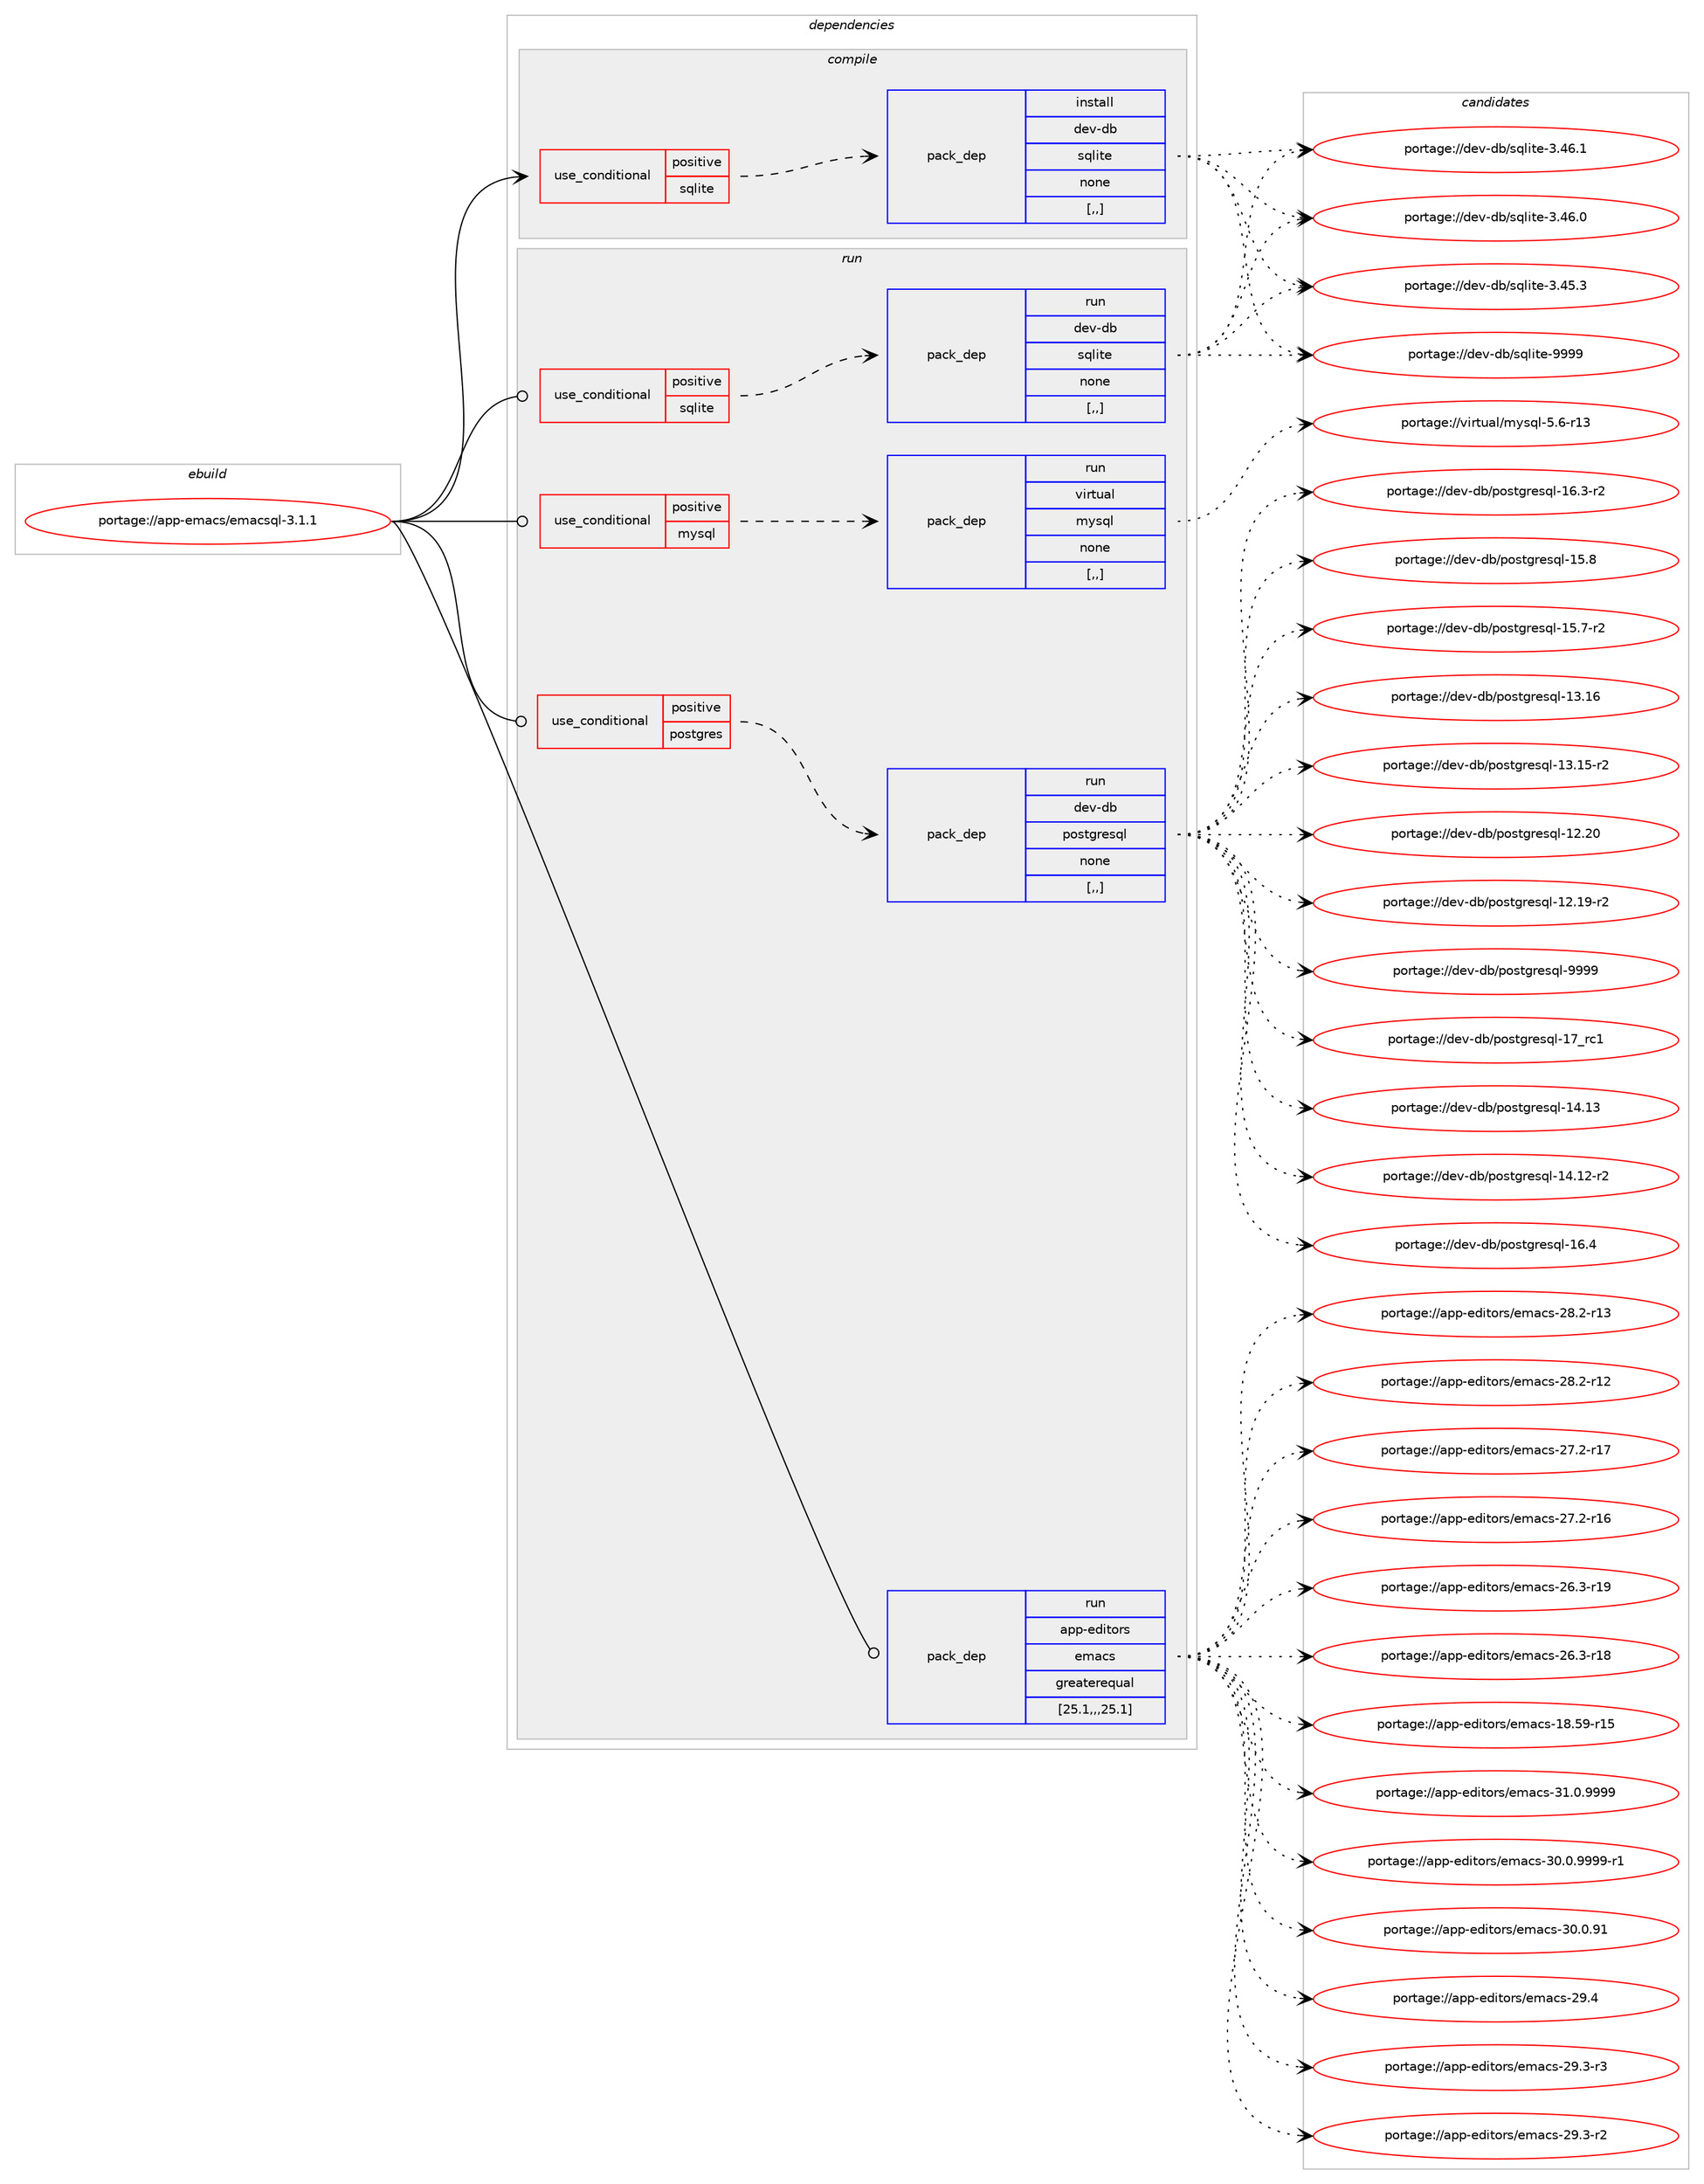 digraph prolog {

# *************
# Graph options
# *************

newrank=true;
concentrate=true;
compound=true;
graph [rankdir=LR,fontname=Helvetica,fontsize=10,ranksep=1.5];#, ranksep=2.5, nodesep=0.2];
edge  [arrowhead=vee];
node  [fontname=Helvetica,fontsize=10];

# **********
# The ebuild
# **********

subgraph cluster_leftcol {
color=gray;
label=<<i>ebuild</i>>;
id [label="portage://app-emacs/emacsql-3.1.1", color=red, width=4, href="../app-emacs/emacsql-3.1.1.svg"];
}

# ****************
# The dependencies
# ****************

subgraph cluster_midcol {
color=gray;
label=<<i>dependencies</i>>;
subgraph cluster_compile {
fillcolor="#eeeeee";
style=filled;
label=<<i>compile</i>>;
subgraph cond136105 {
dependency516468 [label=<<TABLE BORDER="0" CELLBORDER="1" CELLSPACING="0" CELLPADDING="4"><TR><TD ROWSPAN="3" CELLPADDING="10">use_conditional</TD></TR><TR><TD>positive</TD></TR><TR><TD>sqlite</TD></TR></TABLE>>, shape=none, color=red];
subgraph pack376613 {
dependency516469 [label=<<TABLE BORDER="0" CELLBORDER="1" CELLSPACING="0" CELLPADDING="4" WIDTH="220"><TR><TD ROWSPAN="6" CELLPADDING="30">pack_dep</TD></TR><TR><TD WIDTH="110">install</TD></TR><TR><TD>dev-db</TD></TR><TR><TD>sqlite</TD></TR><TR><TD>none</TD></TR><TR><TD>[,,]</TD></TR></TABLE>>, shape=none, color=blue];
}
dependency516468:e -> dependency516469:w [weight=20,style="dashed",arrowhead="vee"];
}
id:e -> dependency516468:w [weight=20,style="solid",arrowhead="vee"];
}
subgraph cluster_compileandrun {
fillcolor="#eeeeee";
style=filled;
label=<<i>compile and run</i>>;
}
subgraph cluster_run {
fillcolor="#eeeeee";
style=filled;
label=<<i>run</i>>;
subgraph cond136106 {
dependency516470 [label=<<TABLE BORDER="0" CELLBORDER="1" CELLSPACING="0" CELLPADDING="4"><TR><TD ROWSPAN="3" CELLPADDING="10">use_conditional</TD></TR><TR><TD>positive</TD></TR><TR><TD>mysql</TD></TR></TABLE>>, shape=none, color=red];
subgraph pack376614 {
dependency516471 [label=<<TABLE BORDER="0" CELLBORDER="1" CELLSPACING="0" CELLPADDING="4" WIDTH="220"><TR><TD ROWSPAN="6" CELLPADDING="30">pack_dep</TD></TR><TR><TD WIDTH="110">run</TD></TR><TR><TD>virtual</TD></TR><TR><TD>mysql</TD></TR><TR><TD>none</TD></TR><TR><TD>[,,]</TD></TR></TABLE>>, shape=none, color=blue];
}
dependency516470:e -> dependency516471:w [weight=20,style="dashed",arrowhead="vee"];
}
id:e -> dependency516470:w [weight=20,style="solid",arrowhead="odot"];
subgraph cond136107 {
dependency516472 [label=<<TABLE BORDER="0" CELLBORDER="1" CELLSPACING="0" CELLPADDING="4"><TR><TD ROWSPAN="3" CELLPADDING="10">use_conditional</TD></TR><TR><TD>positive</TD></TR><TR><TD>postgres</TD></TR></TABLE>>, shape=none, color=red];
subgraph pack376615 {
dependency516473 [label=<<TABLE BORDER="0" CELLBORDER="1" CELLSPACING="0" CELLPADDING="4" WIDTH="220"><TR><TD ROWSPAN="6" CELLPADDING="30">pack_dep</TD></TR><TR><TD WIDTH="110">run</TD></TR><TR><TD>dev-db</TD></TR><TR><TD>postgresql</TD></TR><TR><TD>none</TD></TR><TR><TD>[,,]</TD></TR></TABLE>>, shape=none, color=blue];
}
dependency516472:e -> dependency516473:w [weight=20,style="dashed",arrowhead="vee"];
}
id:e -> dependency516472:w [weight=20,style="solid",arrowhead="odot"];
subgraph cond136108 {
dependency516474 [label=<<TABLE BORDER="0" CELLBORDER="1" CELLSPACING="0" CELLPADDING="4"><TR><TD ROWSPAN="3" CELLPADDING="10">use_conditional</TD></TR><TR><TD>positive</TD></TR><TR><TD>sqlite</TD></TR></TABLE>>, shape=none, color=red];
subgraph pack376616 {
dependency516475 [label=<<TABLE BORDER="0" CELLBORDER="1" CELLSPACING="0" CELLPADDING="4" WIDTH="220"><TR><TD ROWSPAN="6" CELLPADDING="30">pack_dep</TD></TR><TR><TD WIDTH="110">run</TD></TR><TR><TD>dev-db</TD></TR><TR><TD>sqlite</TD></TR><TR><TD>none</TD></TR><TR><TD>[,,]</TD></TR></TABLE>>, shape=none, color=blue];
}
dependency516474:e -> dependency516475:w [weight=20,style="dashed",arrowhead="vee"];
}
id:e -> dependency516474:w [weight=20,style="solid",arrowhead="odot"];
subgraph pack376617 {
dependency516476 [label=<<TABLE BORDER="0" CELLBORDER="1" CELLSPACING="0" CELLPADDING="4" WIDTH="220"><TR><TD ROWSPAN="6" CELLPADDING="30">pack_dep</TD></TR><TR><TD WIDTH="110">run</TD></TR><TR><TD>app-editors</TD></TR><TR><TD>emacs</TD></TR><TR><TD>greaterequal</TD></TR><TR><TD>[25.1,,,25.1]</TD></TR></TABLE>>, shape=none, color=blue];
}
id:e -> dependency516476:w [weight=20,style="solid",arrowhead="odot"];
}
}

# **************
# The candidates
# **************

subgraph cluster_choices {
rank=same;
color=gray;
label=<<i>candidates</i>>;

subgraph choice376613 {
color=black;
nodesep=1;
choice1001011184510098471151131081051161014557575757 [label="portage://dev-db/sqlite-9999", color=red, width=4,href="../dev-db/sqlite-9999.svg"];
choice10010111845100984711511310810511610145514652544649 [label="portage://dev-db/sqlite-3.46.1", color=red, width=4,href="../dev-db/sqlite-3.46.1.svg"];
choice10010111845100984711511310810511610145514652544648 [label="portage://dev-db/sqlite-3.46.0", color=red, width=4,href="../dev-db/sqlite-3.46.0.svg"];
choice10010111845100984711511310810511610145514652534651 [label="portage://dev-db/sqlite-3.45.3", color=red, width=4,href="../dev-db/sqlite-3.45.3.svg"];
dependency516469:e -> choice1001011184510098471151131081051161014557575757:w [style=dotted,weight="100"];
dependency516469:e -> choice10010111845100984711511310810511610145514652544649:w [style=dotted,weight="100"];
dependency516469:e -> choice10010111845100984711511310810511610145514652544648:w [style=dotted,weight="100"];
dependency516469:e -> choice10010111845100984711511310810511610145514652534651:w [style=dotted,weight="100"];
}
subgraph choice376614 {
color=black;
nodesep=1;
choice118105114116117971084710912111511310845534654451144951 [label="portage://virtual/mysql-5.6-r13", color=red, width=4,href="../virtual/mysql-5.6-r13.svg"];
dependency516471:e -> choice118105114116117971084710912111511310845534654451144951:w [style=dotted,weight="100"];
}
subgraph choice376615 {
color=black;
nodesep=1;
choice1001011184510098471121111151161031141011151131084557575757 [label="portage://dev-db/postgresql-9999", color=red, width=4,href="../dev-db/postgresql-9999.svg"];
choice100101118451009847112111115116103114101115113108454955951149949 [label="portage://dev-db/postgresql-17_rc1", color=red, width=4,href="../dev-db/postgresql-17_rc1.svg"];
choice1001011184510098471121111151161031141011151131084549544652 [label="portage://dev-db/postgresql-16.4", color=red, width=4,href="../dev-db/postgresql-16.4.svg"];
choice10010111845100984711211111511610311410111511310845495446514511450 [label="portage://dev-db/postgresql-16.3-r2", color=red, width=4,href="../dev-db/postgresql-16.3-r2.svg"];
choice1001011184510098471121111151161031141011151131084549534656 [label="portage://dev-db/postgresql-15.8", color=red, width=4,href="../dev-db/postgresql-15.8.svg"];
choice10010111845100984711211111511610311410111511310845495346554511450 [label="portage://dev-db/postgresql-15.7-r2", color=red, width=4,href="../dev-db/postgresql-15.7-r2.svg"];
choice100101118451009847112111115116103114101115113108454952464951 [label="portage://dev-db/postgresql-14.13", color=red, width=4,href="../dev-db/postgresql-14.13.svg"];
choice1001011184510098471121111151161031141011151131084549524649504511450 [label="portage://dev-db/postgresql-14.12-r2", color=red, width=4,href="../dev-db/postgresql-14.12-r2.svg"];
choice100101118451009847112111115116103114101115113108454951464954 [label="portage://dev-db/postgresql-13.16", color=red, width=4,href="../dev-db/postgresql-13.16.svg"];
choice1001011184510098471121111151161031141011151131084549514649534511450 [label="portage://dev-db/postgresql-13.15-r2", color=red, width=4,href="../dev-db/postgresql-13.15-r2.svg"];
choice100101118451009847112111115116103114101115113108454950465048 [label="portage://dev-db/postgresql-12.20", color=red, width=4,href="../dev-db/postgresql-12.20.svg"];
choice1001011184510098471121111151161031141011151131084549504649574511450 [label="portage://dev-db/postgresql-12.19-r2", color=red, width=4,href="../dev-db/postgresql-12.19-r2.svg"];
dependency516473:e -> choice1001011184510098471121111151161031141011151131084557575757:w [style=dotted,weight="100"];
dependency516473:e -> choice100101118451009847112111115116103114101115113108454955951149949:w [style=dotted,weight="100"];
dependency516473:e -> choice1001011184510098471121111151161031141011151131084549544652:w [style=dotted,weight="100"];
dependency516473:e -> choice10010111845100984711211111511610311410111511310845495446514511450:w [style=dotted,weight="100"];
dependency516473:e -> choice1001011184510098471121111151161031141011151131084549534656:w [style=dotted,weight="100"];
dependency516473:e -> choice10010111845100984711211111511610311410111511310845495346554511450:w [style=dotted,weight="100"];
dependency516473:e -> choice100101118451009847112111115116103114101115113108454952464951:w [style=dotted,weight="100"];
dependency516473:e -> choice1001011184510098471121111151161031141011151131084549524649504511450:w [style=dotted,weight="100"];
dependency516473:e -> choice100101118451009847112111115116103114101115113108454951464954:w [style=dotted,weight="100"];
dependency516473:e -> choice1001011184510098471121111151161031141011151131084549514649534511450:w [style=dotted,weight="100"];
dependency516473:e -> choice100101118451009847112111115116103114101115113108454950465048:w [style=dotted,weight="100"];
dependency516473:e -> choice1001011184510098471121111151161031141011151131084549504649574511450:w [style=dotted,weight="100"];
}
subgraph choice376616 {
color=black;
nodesep=1;
choice1001011184510098471151131081051161014557575757 [label="portage://dev-db/sqlite-9999", color=red, width=4,href="../dev-db/sqlite-9999.svg"];
choice10010111845100984711511310810511610145514652544649 [label="portage://dev-db/sqlite-3.46.1", color=red, width=4,href="../dev-db/sqlite-3.46.1.svg"];
choice10010111845100984711511310810511610145514652544648 [label="portage://dev-db/sqlite-3.46.0", color=red, width=4,href="../dev-db/sqlite-3.46.0.svg"];
choice10010111845100984711511310810511610145514652534651 [label="portage://dev-db/sqlite-3.45.3", color=red, width=4,href="../dev-db/sqlite-3.45.3.svg"];
dependency516475:e -> choice1001011184510098471151131081051161014557575757:w [style=dotted,weight="100"];
dependency516475:e -> choice10010111845100984711511310810511610145514652544649:w [style=dotted,weight="100"];
dependency516475:e -> choice10010111845100984711511310810511610145514652544648:w [style=dotted,weight="100"];
dependency516475:e -> choice10010111845100984711511310810511610145514652534651:w [style=dotted,weight="100"];
}
subgraph choice376617 {
color=black;
nodesep=1;
choice971121124510110010511611111411547101109979911545514946484657575757 [label="portage://app-editors/emacs-31.0.9999", color=red, width=4,href="../app-editors/emacs-31.0.9999.svg"];
choice9711211245101100105116111114115471011099799115455148464846575757574511449 [label="portage://app-editors/emacs-30.0.9999-r1", color=red, width=4,href="../app-editors/emacs-30.0.9999-r1.svg"];
choice97112112451011001051161111141154710110997991154551484648465749 [label="portage://app-editors/emacs-30.0.91", color=red, width=4,href="../app-editors/emacs-30.0.91.svg"];
choice97112112451011001051161111141154710110997991154550574652 [label="portage://app-editors/emacs-29.4", color=red, width=4,href="../app-editors/emacs-29.4.svg"];
choice971121124510110010511611111411547101109979911545505746514511451 [label="portage://app-editors/emacs-29.3-r3", color=red, width=4,href="../app-editors/emacs-29.3-r3.svg"];
choice971121124510110010511611111411547101109979911545505746514511450 [label="portage://app-editors/emacs-29.3-r2", color=red, width=4,href="../app-editors/emacs-29.3-r2.svg"];
choice97112112451011001051161111141154710110997991154550564650451144951 [label="portage://app-editors/emacs-28.2-r13", color=red, width=4,href="../app-editors/emacs-28.2-r13.svg"];
choice97112112451011001051161111141154710110997991154550564650451144950 [label="portage://app-editors/emacs-28.2-r12", color=red, width=4,href="../app-editors/emacs-28.2-r12.svg"];
choice97112112451011001051161111141154710110997991154550554650451144955 [label="portage://app-editors/emacs-27.2-r17", color=red, width=4,href="../app-editors/emacs-27.2-r17.svg"];
choice97112112451011001051161111141154710110997991154550554650451144954 [label="portage://app-editors/emacs-27.2-r16", color=red, width=4,href="../app-editors/emacs-27.2-r16.svg"];
choice97112112451011001051161111141154710110997991154550544651451144957 [label="portage://app-editors/emacs-26.3-r19", color=red, width=4,href="../app-editors/emacs-26.3-r19.svg"];
choice97112112451011001051161111141154710110997991154550544651451144956 [label="portage://app-editors/emacs-26.3-r18", color=red, width=4,href="../app-editors/emacs-26.3-r18.svg"];
choice9711211245101100105116111114115471011099799115454956465357451144953 [label="portage://app-editors/emacs-18.59-r15", color=red, width=4,href="../app-editors/emacs-18.59-r15.svg"];
dependency516476:e -> choice971121124510110010511611111411547101109979911545514946484657575757:w [style=dotted,weight="100"];
dependency516476:e -> choice9711211245101100105116111114115471011099799115455148464846575757574511449:w [style=dotted,weight="100"];
dependency516476:e -> choice97112112451011001051161111141154710110997991154551484648465749:w [style=dotted,weight="100"];
dependency516476:e -> choice97112112451011001051161111141154710110997991154550574652:w [style=dotted,weight="100"];
dependency516476:e -> choice971121124510110010511611111411547101109979911545505746514511451:w [style=dotted,weight="100"];
dependency516476:e -> choice971121124510110010511611111411547101109979911545505746514511450:w [style=dotted,weight="100"];
dependency516476:e -> choice97112112451011001051161111141154710110997991154550564650451144951:w [style=dotted,weight="100"];
dependency516476:e -> choice97112112451011001051161111141154710110997991154550564650451144950:w [style=dotted,weight="100"];
dependency516476:e -> choice97112112451011001051161111141154710110997991154550554650451144955:w [style=dotted,weight="100"];
dependency516476:e -> choice97112112451011001051161111141154710110997991154550554650451144954:w [style=dotted,weight="100"];
dependency516476:e -> choice97112112451011001051161111141154710110997991154550544651451144957:w [style=dotted,weight="100"];
dependency516476:e -> choice97112112451011001051161111141154710110997991154550544651451144956:w [style=dotted,weight="100"];
dependency516476:e -> choice9711211245101100105116111114115471011099799115454956465357451144953:w [style=dotted,weight="100"];
}
}

}

